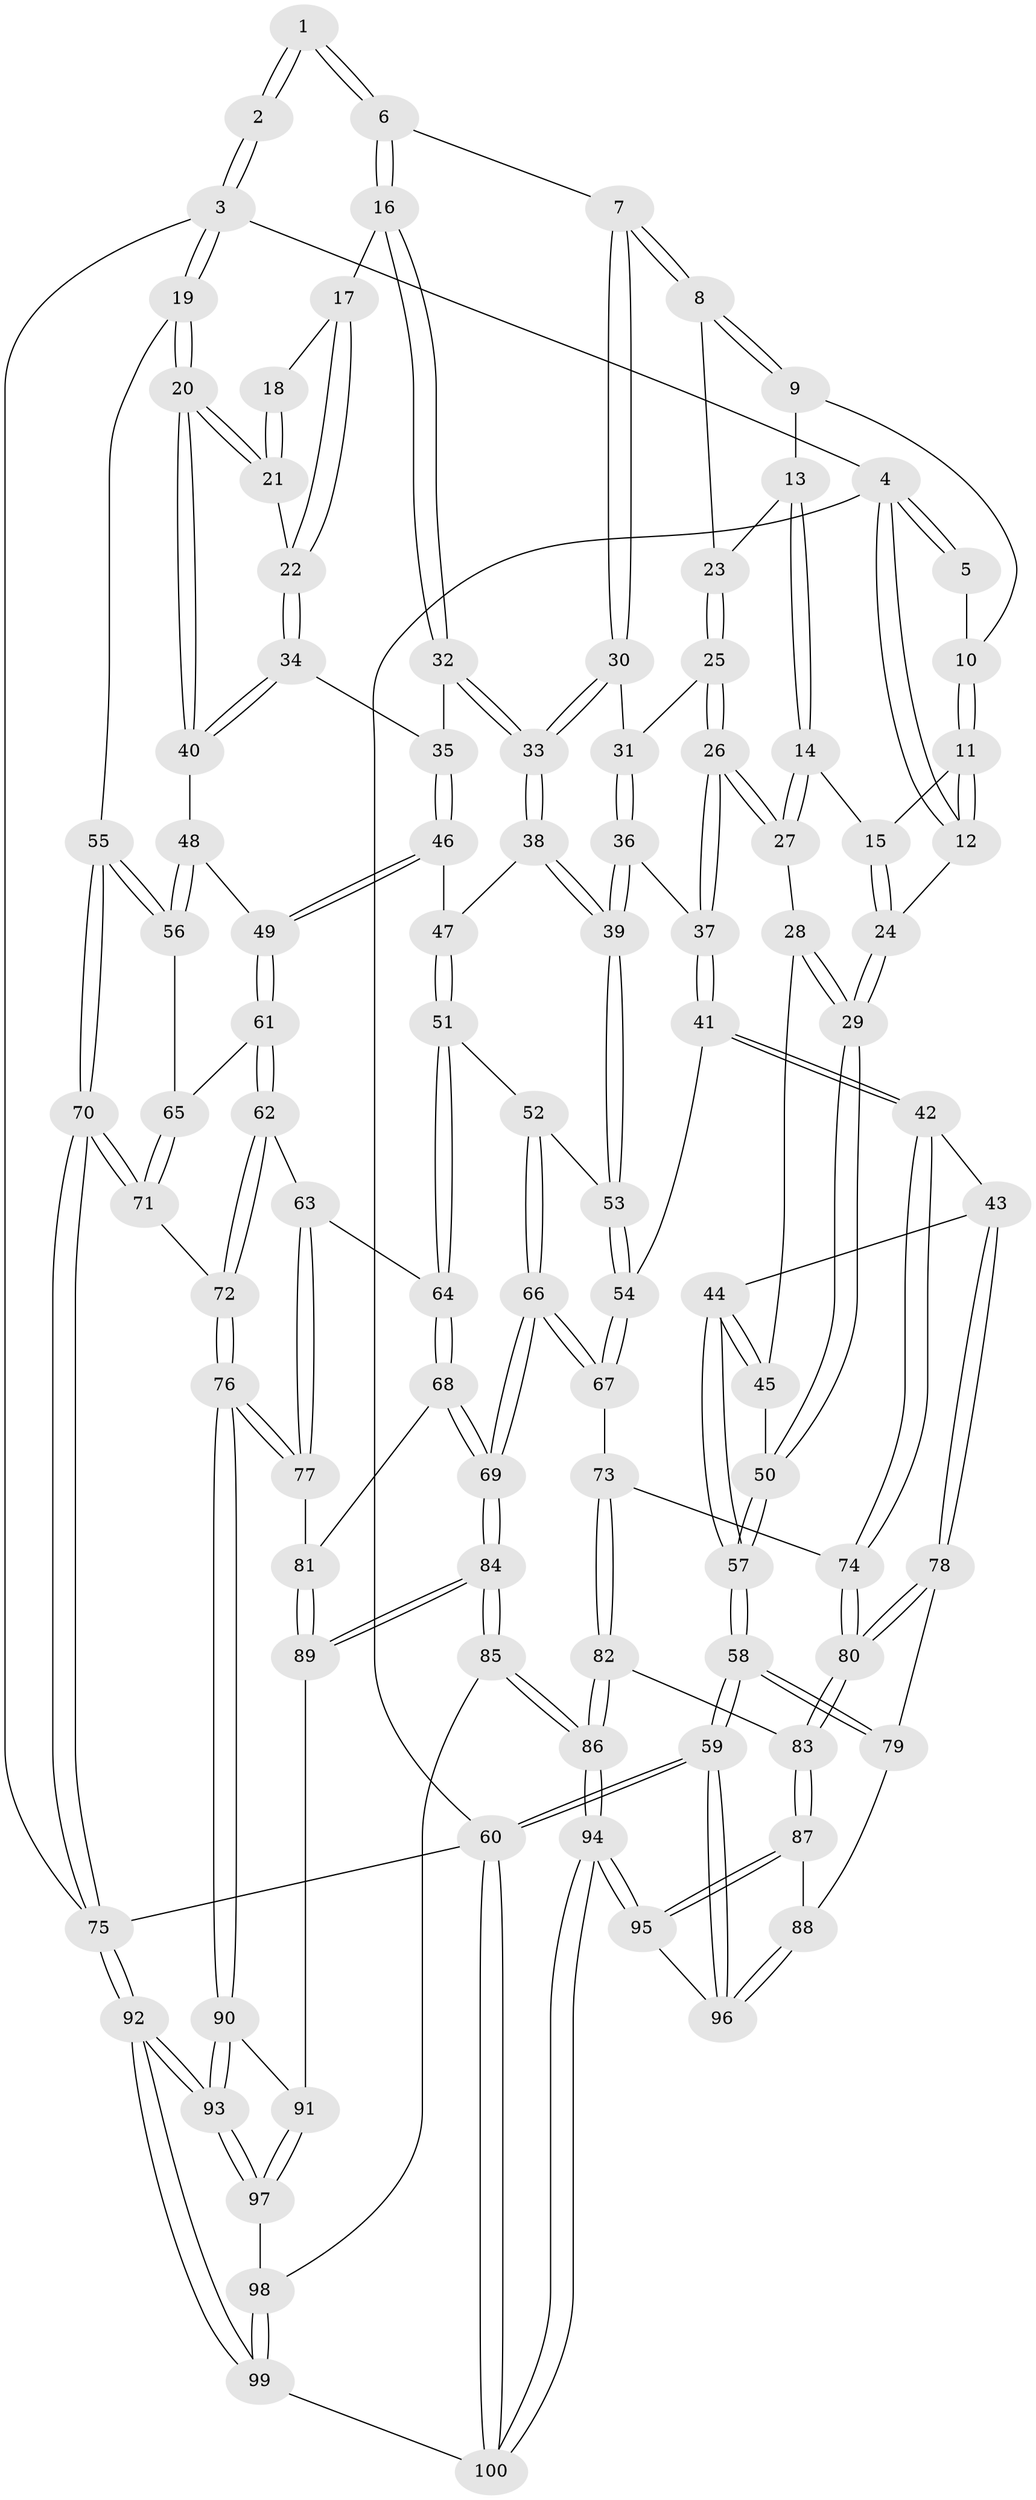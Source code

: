// coarse degree distribution, {4: 0.42105263157894735, 5: 0.38596491228070173, 3: 0.12280701754385964, 6: 0.05263157894736842, 7: 0.017543859649122806}
// Generated by graph-tools (version 1.1) at 2025/52/02/27/25 19:52:44]
// undirected, 100 vertices, 247 edges
graph export_dot {
graph [start="1"]
  node [color=gray90,style=filled];
  1 [pos="+0.5275826344848195+0"];
  2 [pos="+1+0"];
  3 [pos="+1+0"];
  4 [pos="+0+0"];
  5 [pos="+0.22021089862055662+0"];
  6 [pos="+0.5564221299332348+0.07849713897272512"];
  7 [pos="+0.5367600239525363+0.09324670699763916"];
  8 [pos="+0.49494419656734623+0.10508248837420364"];
  9 [pos="+0.27233932601239813+0.008056025639592557"];
  10 [pos="+0.24307685308887375+0"];
  11 [pos="+0.1920097316615645+0.07385762549521149"];
  12 [pos="+0+0.18474395888292297"];
  13 [pos="+0.3116919717398512+0.11666102876184863"];
  14 [pos="+0.2351395981325793+0.16835229444479272"];
  15 [pos="+0.20321614873514102+0.1474413260133477"];
  16 [pos="+0.5689926891263205+0.08764467188299338"];
  17 [pos="+0.8291084304439311+0.07227740484197034"];
  18 [pos="+0.91006345291526+0"];
  19 [pos="+1+0.3274558166506535"];
  20 [pos="+1+0.32363605882725693"];
  21 [pos="+0.9633526935440516+0.2544320690150072"];
  22 [pos="+0.8432968591879043+0.19665484747688006"];
  23 [pos="+0.37802379777601697+0.14388318557299348"];
  24 [pos="+0+0.1974189736920865"];
  25 [pos="+0.3535539016479667+0.22990114699256803"];
  26 [pos="+0.2758595018821562+0.30823675839015774"];
  27 [pos="+0.23600046228936897+0.2942258119100147"];
  28 [pos="+0.2020363883520788+0.30272282157793245"];
  29 [pos="+0+0.2091160866890714"];
  30 [pos="+0.47045215401474305+0.27089447316868975"];
  31 [pos="+0.4540170225062846+0.28220282631427046"];
  32 [pos="+0.6793355077217049+0.2774773574729899"];
  33 [pos="+0.5727339645415799+0.34911709865618523"];
  34 [pos="+0.730230646504449+0.2725852985134186"];
  35 [pos="+0.7022465018556404+0.2878781713203282"];
  36 [pos="+0.3997873628310286+0.3865987634131499"];
  37 [pos="+0.3431006061305359+0.3939842367717174"];
  38 [pos="+0.5683761788846889+0.3573696985385568"];
  39 [pos="+0.4789955498372657+0.42543090738594425"];
  40 [pos="+0.9811881263609563+0.3641832580873317"];
  41 [pos="+0.29096710591822705+0.5219244473252795"];
  42 [pos="+0.26854915458746526+0.549048503056603"];
  43 [pos="+0.2257922633112767+0.5632571271558171"];
  44 [pos="+0.19326236518040826+0.5489388553639989"];
  45 [pos="+0.1730974066988618+0.3962645312168505"];
  46 [pos="+0.7539266155516947+0.4147855207258193"];
  47 [pos="+0.611309070593242+0.44974570954485993"];
  48 [pos="+0.87417200925234+0.41964104176524064"];
  49 [pos="+0.758180993676975+0.4201272927601354"];
  50 [pos="+0+0.4308538763509077"];
  51 [pos="+0.5839494721699816+0.5034110402481035"];
  52 [pos="+0.5503657060232624+0.4972811215586186"];
  53 [pos="+0.49244286781187036+0.46478034697858284"];
  54 [pos="+0.454395354868362+0.5303431531576733"];
  55 [pos="+1+0.4275373049730526"];
  56 [pos="+0.8912196573462668+0.5506680848650151"];
  57 [pos="+0+0.5318271993104479"];
  58 [pos="+0+0.7031614464155925"];
  59 [pos="+0+0.837312969737804"];
  60 [pos="+0+1"];
  61 [pos="+0.7350424035265808+0.5366944169907889"];
  62 [pos="+0.7133610408182712+0.5676198787679123"];
  63 [pos="+0.6828251400965019+0.5883743586553086"];
  64 [pos="+0.6613222231111889+0.5976227197632196"];
  65 [pos="+0.8858082133724331+0.5699693701276322"];
  66 [pos="+0.48927590030024815+0.6426602718213456"];
  67 [pos="+0.4800895008412611+0.6393673487336873"];
  68 [pos="+0.655136632266979+0.6066466793594615"];
  69 [pos="+0.5635091341558833+0.6878375867780103"];
  70 [pos="+1+0.6782943911555771"];
  71 [pos="+0.9265961181140469+0.673160095631021"];
  72 [pos="+0.8855419250803718+0.6992696508939824"];
  73 [pos="+0.3988423708534309+0.6541044419216023"];
  74 [pos="+0.39562655936419033+0.6522455769580405"];
  75 [pos="+1+1"];
  76 [pos="+0.8652248747579742+0.7253911333042964"];
  77 [pos="+0.7972359373301185+0.7281852157231716"];
  78 [pos="+0.21640048896276065+0.6531932513386527"];
  79 [pos="+0.2069621821086782+0.6672948268868242"];
  80 [pos="+0.2825889183232895+0.7216379552426261"];
  81 [pos="+0.7397142873964255+0.7502236925686975"];
  82 [pos="+0.37793452327499694+0.7580955238504238"];
  83 [pos="+0.3056257796286529+0.7655167820512603"];
  84 [pos="+0.5690501490227561+0.8131670935467793"];
  85 [pos="+0.5069253192681549+0.9101340055379084"];
  86 [pos="+0.5061055852124345+0.91096432628758"];
  87 [pos="+0.2512123657192724+0.8475779741833679"];
  88 [pos="+0.15558438562086058+0.7708792217878281"];
  89 [pos="+0.6917906137794054+0.807671169962136"];
  90 [pos="+0.8619867582602233+0.8405999193429328"];
  91 [pos="+0.7566731562565807+0.8606573796353056"];
  92 [pos="+1+1"];
  93 [pos="+0.9456904863824888+0.9488412478501466"];
  94 [pos="+0.39969688203275855+1"];
  95 [pos="+0.2765391541146183+0.9475535365756962"];
  96 [pos="+0+0.8299287865284078"];
  97 [pos="+0.7459078900957222+0.9194502550190474"];
  98 [pos="+0.7366046240525597+0.9397999382204918"];
  99 [pos="+0.8427809563175215+1"];
  100 [pos="+0.39956167145312926+1"];
  1 -- 2;
  1 -- 2;
  1 -- 6;
  1 -- 6;
  2 -- 3;
  2 -- 3;
  3 -- 4;
  3 -- 19;
  3 -- 19;
  3 -- 75;
  4 -- 5;
  4 -- 5;
  4 -- 12;
  4 -- 12;
  4 -- 60;
  5 -- 10;
  6 -- 7;
  6 -- 16;
  6 -- 16;
  7 -- 8;
  7 -- 8;
  7 -- 30;
  7 -- 30;
  8 -- 9;
  8 -- 9;
  8 -- 23;
  9 -- 10;
  9 -- 13;
  10 -- 11;
  10 -- 11;
  11 -- 12;
  11 -- 12;
  11 -- 15;
  12 -- 24;
  13 -- 14;
  13 -- 14;
  13 -- 23;
  14 -- 15;
  14 -- 27;
  14 -- 27;
  15 -- 24;
  15 -- 24;
  16 -- 17;
  16 -- 32;
  16 -- 32;
  17 -- 18;
  17 -- 22;
  17 -- 22;
  18 -- 21;
  18 -- 21;
  19 -- 20;
  19 -- 20;
  19 -- 55;
  20 -- 21;
  20 -- 21;
  20 -- 40;
  20 -- 40;
  21 -- 22;
  22 -- 34;
  22 -- 34;
  23 -- 25;
  23 -- 25;
  24 -- 29;
  24 -- 29;
  25 -- 26;
  25 -- 26;
  25 -- 31;
  26 -- 27;
  26 -- 27;
  26 -- 37;
  26 -- 37;
  27 -- 28;
  28 -- 29;
  28 -- 29;
  28 -- 45;
  29 -- 50;
  29 -- 50;
  30 -- 31;
  30 -- 33;
  30 -- 33;
  31 -- 36;
  31 -- 36;
  32 -- 33;
  32 -- 33;
  32 -- 35;
  33 -- 38;
  33 -- 38;
  34 -- 35;
  34 -- 40;
  34 -- 40;
  35 -- 46;
  35 -- 46;
  36 -- 37;
  36 -- 39;
  36 -- 39;
  37 -- 41;
  37 -- 41;
  38 -- 39;
  38 -- 39;
  38 -- 47;
  39 -- 53;
  39 -- 53;
  40 -- 48;
  41 -- 42;
  41 -- 42;
  41 -- 54;
  42 -- 43;
  42 -- 74;
  42 -- 74;
  43 -- 44;
  43 -- 78;
  43 -- 78;
  44 -- 45;
  44 -- 45;
  44 -- 57;
  44 -- 57;
  45 -- 50;
  46 -- 47;
  46 -- 49;
  46 -- 49;
  47 -- 51;
  47 -- 51;
  48 -- 49;
  48 -- 56;
  48 -- 56;
  49 -- 61;
  49 -- 61;
  50 -- 57;
  50 -- 57;
  51 -- 52;
  51 -- 64;
  51 -- 64;
  52 -- 53;
  52 -- 66;
  52 -- 66;
  53 -- 54;
  53 -- 54;
  54 -- 67;
  54 -- 67;
  55 -- 56;
  55 -- 56;
  55 -- 70;
  55 -- 70;
  56 -- 65;
  57 -- 58;
  57 -- 58;
  58 -- 59;
  58 -- 59;
  58 -- 79;
  58 -- 79;
  59 -- 60;
  59 -- 60;
  59 -- 96;
  59 -- 96;
  60 -- 100;
  60 -- 100;
  60 -- 75;
  61 -- 62;
  61 -- 62;
  61 -- 65;
  62 -- 63;
  62 -- 72;
  62 -- 72;
  63 -- 64;
  63 -- 77;
  63 -- 77;
  64 -- 68;
  64 -- 68;
  65 -- 71;
  65 -- 71;
  66 -- 67;
  66 -- 67;
  66 -- 69;
  66 -- 69;
  67 -- 73;
  68 -- 69;
  68 -- 69;
  68 -- 81;
  69 -- 84;
  69 -- 84;
  70 -- 71;
  70 -- 71;
  70 -- 75;
  70 -- 75;
  71 -- 72;
  72 -- 76;
  72 -- 76;
  73 -- 74;
  73 -- 82;
  73 -- 82;
  74 -- 80;
  74 -- 80;
  75 -- 92;
  75 -- 92;
  76 -- 77;
  76 -- 77;
  76 -- 90;
  76 -- 90;
  77 -- 81;
  78 -- 79;
  78 -- 80;
  78 -- 80;
  79 -- 88;
  80 -- 83;
  80 -- 83;
  81 -- 89;
  81 -- 89;
  82 -- 83;
  82 -- 86;
  82 -- 86;
  83 -- 87;
  83 -- 87;
  84 -- 85;
  84 -- 85;
  84 -- 89;
  84 -- 89;
  85 -- 86;
  85 -- 86;
  85 -- 98;
  86 -- 94;
  86 -- 94;
  87 -- 88;
  87 -- 95;
  87 -- 95;
  88 -- 96;
  88 -- 96;
  89 -- 91;
  90 -- 91;
  90 -- 93;
  90 -- 93;
  91 -- 97;
  91 -- 97;
  92 -- 93;
  92 -- 93;
  92 -- 99;
  92 -- 99;
  93 -- 97;
  93 -- 97;
  94 -- 95;
  94 -- 95;
  94 -- 100;
  94 -- 100;
  95 -- 96;
  97 -- 98;
  98 -- 99;
  98 -- 99;
  99 -- 100;
}

